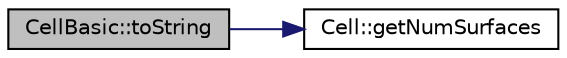 digraph "CellBasic::toString"
{
  edge [fontname="Helvetica",fontsize="10",labelfontname="Helvetica",labelfontsize="10"];
  node [fontname="Helvetica",fontsize="10",shape=record];
  rankdir="LR";
  Node1 [label="CellBasic::toString",height=0.2,width=0.4,color="black", fillcolor="grey75", style="filled" fontcolor="black"];
  Node1 -> Node2 [color="midnightblue",fontsize="10",style="solid",fontname="Helvetica"];
  Node2 [label="Cell::getNumSurfaces",height=0.2,width=0.4,color="black", fillcolor="white", style="filled",URL="$classCell.html#a61a924f10990017b73b5f3aac1534cb4",tooltip="Return the number of Surfaces in the Cell."];
}
